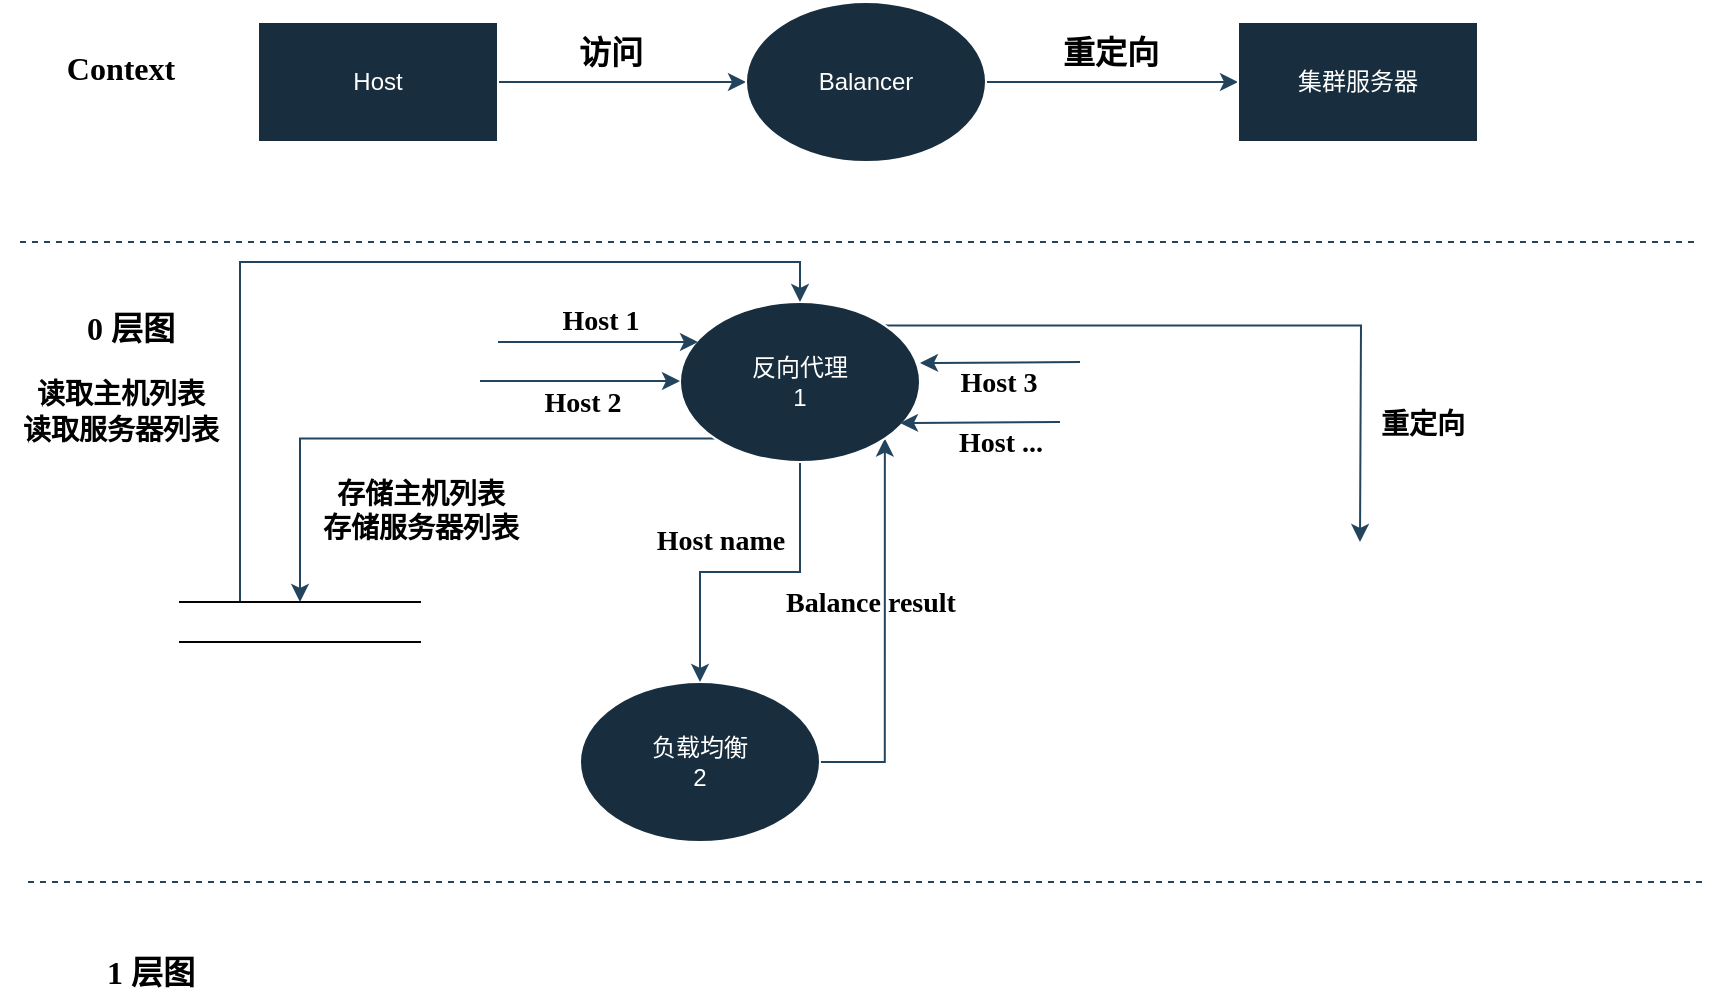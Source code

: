 <mxfile version="22.0.3" type="device">
  <diagram name="第 1 页" id="kg2yuIFy57GA_2jkeM_O">
    <mxGraphModel dx="1877" dy="638" grid="1" gridSize="10" guides="1" tooltips="1" connect="1" arrows="1" fold="1" page="1" pageScale="1" pageWidth="827" pageHeight="1169" background="#ffffff" math="0" shadow="0">
      <root>
        <mxCell id="0" />
        <mxCell id="1" parent="0" />
        <mxCell id="p3ZpDm4sVfm3foH51CbD-3" style="edgeStyle=orthogonalEdgeStyle;rounded=0;orthogonalLoop=1;jettySize=auto;html=1;exitX=1;exitY=0.5;exitDx=0;exitDy=0;entryX=0;entryY=0.5;entryDx=0;entryDy=0;labelBackgroundColor=none;strokeColor=#23445D;fontColor=default;" edge="1" parent="1" source="p3ZpDm4sVfm3foH51CbD-1">
          <mxGeometry relative="1" as="geometry">
            <mxPoint x="353" y="60" as="targetPoint" />
          </mxGeometry>
        </mxCell>
        <mxCell id="p3ZpDm4sVfm3foH51CbD-1" value="Host" style="rounded=0;whiteSpace=wrap;html=1;labelBackgroundColor=none;fillColor=#182E3E;strokeColor=#FFFFFF;fontColor=#FFFFFF;" vertex="1" parent="1">
          <mxGeometry x="109" y="30" width="120" height="60" as="geometry" />
        </mxCell>
        <mxCell id="p3ZpDm4sVfm3foH51CbD-6" style="edgeStyle=orthogonalEdgeStyle;rounded=0;orthogonalLoop=1;jettySize=auto;html=1;exitX=1;exitY=0.5;exitDx=0;exitDy=0;entryX=0;entryY=0.5;entryDx=0;entryDy=0;labelBackgroundColor=none;strokeColor=#23445D;fontColor=default;" edge="1" parent="1" source="p3ZpDm4sVfm3foH51CbD-4" target="p3ZpDm4sVfm3foH51CbD-5">
          <mxGeometry relative="1" as="geometry" />
        </mxCell>
        <mxCell id="p3ZpDm4sVfm3foH51CbD-4" value="Balancer" style="ellipse;whiteSpace=wrap;html=1;labelBackgroundColor=none;fillColor=#182E3E;strokeColor=#FFFFFF;fontColor=#FFFFFF;" vertex="1" parent="1">
          <mxGeometry x="353" y="20" width="120" height="80" as="geometry" />
        </mxCell>
        <mxCell id="p3ZpDm4sVfm3foH51CbD-5" value="集群服务器" style="rounded=0;whiteSpace=wrap;html=1;labelBackgroundColor=none;fillColor=#182E3E;strokeColor=#FFFFFF;fontColor=#FFFFFF;" vertex="1" parent="1">
          <mxGeometry x="599" y="30" width="120" height="60" as="geometry" />
        </mxCell>
        <mxCell id="p3ZpDm4sVfm3foH51CbD-8" value="访问" style="text;html=1;align=center;verticalAlign=middle;resizable=0;points=[];autosize=1;strokeColor=none;fillColor=none;labelBackgroundColor=none;fontColor=#000000;fontFamily=宋体;fontSize=16;fontStyle=1" vertex="1" parent="1">
          <mxGeometry x="255" y="30" width="60" height="30" as="geometry" />
        </mxCell>
        <mxCell id="p3ZpDm4sVfm3foH51CbD-9" value="重定向" style="text;html=1;align=center;verticalAlign=middle;resizable=0;points=[];autosize=1;strokeColor=none;fillColor=none;labelBackgroundColor=none;fontColor=#000000;fontFamily=宋体;fontSize=16;fontStyle=1" vertex="1" parent="1">
          <mxGeometry x="500" y="30" width="70" height="30" as="geometry" />
        </mxCell>
        <mxCell id="p3ZpDm4sVfm3foH51CbD-31" style="edgeStyle=orthogonalEdgeStyle;rounded=0;orthogonalLoop=1;jettySize=auto;html=1;exitX=1;exitY=0.5;exitDx=0;exitDy=0;entryX=1;entryY=1;entryDx=0;entryDy=0;labelBackgroundColor=none;strokeColor=#23445D;fontColor=default;" edge="1" parent="1" source="p3ZpDm4sVfm3foH51CbD-10" target="p3ZpDm4sVfm3foH51CbD-11">
          <mxGeometry relative="1" as="geometry" />
        </mxCell>
        <mxCell id="p3ZpDm4sVfm3foH51CbD-33" value="Balance result" style="edgeLabel;html=1;align=center;verticalAlign=middle;resizable=0;points=[];labelBackgroundColor=none;fontColor=#000000;fontFamily=宋体;fontSize=14;fontStyle=1" vertex="1" connectable="0" parent="p3ZpDm4sVfm3foH51CbD-31">
          <mxGeometry x="0.173" y="1" relative="1" as="geometry">
            <mxPoint x="-7" y="2" as="offset" />
          </mxGeometry>
        </mxCell>
        <mxCell id="p3ZpDm4sVfm3foH51CbD-10" value="负载均衡&lt;br&gt;2" style="ellipse;whiteSpace=wrap;html=1;labelBackgroundColor=none;fillColor=#182E3E;strokeColor=#FFFFFF;fontColor=#FFFFFF;" vertex="1" parent="1">
          <mxGeometry x="270" y="360" width="120" height="80" as="geometry" />
        </mxCell>
        <mxCell id="p3ZpDm4sVfm3foH51CbD-30" style="edgeStyle=orthogonalEdgeStyle;rounded=0;orthogonalLoop=1;jettySize=auto;html=1;exitX=0.5;exitY=1;exitDx=0;exitDy=0;entryX=0.5;entryY=0;entryDx=0;entryDy=0;labelBackgroundColor=none;strokeColor=#23445D;fontColor=default;" edge="1" parent="1" source="p3ZpDm4sVfm3foH51CbD-11" target="p3ZpDm4sVfm3foH51CbD-10">
          <mxGeometry relative="1" as="geometry" />
        </mxCell>
        <mxCell id="p3ZpDm4sVfm3foH51CbD-32" value="Host name" style="edgeLabel;html=1;align=center;verticalAlign=middle;resizable=0;points=[];labelBackgroundColor=none;fontColor=#000000;fontFamily=宋体;fontSize=14;fontStyle=1" vertex="1" connectable="0" parent="p3ZpDm4sVfm3foH51CbD-30">
          <mxGeometry x="-0.044" y="-1" relative="1" as="geometry">
            <mxPoint x="-19" y="-14" as="offset" />
          </mxGeometry>
        </mxCell>
        <mxCell id="p3ZpDm4sVfm3foH51CbD-34" style="edgeStyle=orthogonalEdgeStyle;rounded=0;orthogonalLoop=1;jettySize=auto;html=1;exitX=1;exitY=0;exitDx=0;exitDy=0;labelBackgroundColor=none;strokeColor=#23445D;fontColor=default;" edge="1" parent="1" source="p3ZpDm4sVfm3foH51CbD-11">
          <mxGeometry relative="1" as="geometry">
            <mxPoint x="660" y="290" as="targetPoint" />
          </mxGeometry>
        </mxCell>
        <mxCell id="p3ZpDm4sVfm3foH51CbD-35" value="重定向" style="edgeLabel;html=1;align=center;verticalAlign=middle;resizable=0;points=[];labelBackgroundColor=none;fontColor=#000000;fontFamily=宋体;fontSize=14;fontStyle=1" vertex="1" connectable="0" parent="p3ZpDm4sVfm3foH51CbD-34">
          <mxGeometry x="0.663" y="1" relative="1" as="geometry">
            <mxPoint x="29" as="offset" />
          </mxGeometry>
        </mxCell>
        <mxCell id="p3ZpDm4sVfm3foH51CbD-45" style="edgeStyle=orthogonalEdgeStyle;rounded=0;orthogonalLoop=1;jettySize=auto;html=1;exitX=0;exitY=1;exitDx=0;exitDy=0;entryX=0.5;entryY=0;entryDx=0;entryDy=0;strokeColor=#23445D;fontFamily=Helvetica;fontSize=12;fontColor=#FFFFFF;" edge="1" parent="1" source="p3ZpDm4sVfm3foH51CbD-11" target="p3ZpDm4sVfm3foH51CbD-44">
          <mxGeometry relative="1" as="geometry" />
        </mxCell>
        <mxCell id="p3ZpDm4sVfm3foH51CbD-11" value="反向代理&lt;br&gt;1" style="ellipse;whiteSpace=wrap;html=1;labelBackgroundColor=none;fillColor=#182E3E;strokeColor=#FFFFFF;fontColor=#FFFFFF;" vertex="1" parent="1">
          <mxGeometry x="320" y="170" width="120" height="80" as="geometry" />
        </mxCell>
        <mxCell id="p3ZpDm4sVfm3foH51CbD-12" value="" style="endArrow=none;dashed=1;html=1;rounded=0;labelBackgroundColor=none;strokeColor=#23445D;fontColor=default;" edge="1" parent="1">
          <mxGeometry width="50" height="50" relative="1" as="geometry">
            <mxPoint x="-10" y="140" as="sourcePoint" />
            <mxPoint x="830" y="140" as="targetPoint" />
            <Array as="points">
              <mxPoint x="390" y="140" />
            </Array>
          </mxGeometry>
        </mxCell>
        <mxCell id="p3ZpDm4sVfm3foH51CbD-13" value="Context" style="text;html=1;align=center;verticalAlign=middle;resizable=0;points=[];autosize=1;strokeColor=none;fillColor=none;labelBackgroundColor=none;fontColor=#000000;fontFamily=宋体;fontStyle=1;fontSize=16;" vertex="1" parent="1">
          <mxGeometry y="38" width="80" height="30" as="geometry" />
        </mxCell>
        <mxCell id="p3ZpDm4sVfm3foH51CbD-16" value="" style="endArrow=classic;html=1;rounded=0;labelBackgroundColor=none;strokeColor=#23445D;fontColor=default;" edge="1" parent="1">
          <mxGeometry relative="1" as="geometry">
            <mxPoint x="229" y="190" as="sourcePoint" />
            <mxPoint x="329" y="190" as="targetPoint" />
          </mxGeometry>
        </mxCell>
        <mxCell id="p3ZpDm4sVfm3foH51CbD-18" value="Host 1" style="edgeLabel;html=1;align=center;verticalAlign=middle;resizable=0;points=[];labelBackgroundColor=none;fontColor=#000000;fontFamily=宋体;fontSize=14;fontStyle=1" vertex="1" connectable="0" parent="p3ZpDm4sVfm3foH51CbD-16">
          <mxGeometry x="0.02" y="-2" relative="1" as="geometry">
            <mxPoint y="-12" as="offset" />
          </mxGeometry>
        </mxCell>
        <mxCell id="p3ZpDm4sVfm3foH51CbD-19" value="" style="endArrow=classic;html=1;rounded=0;labelBackgroundColor=none;strokeColor=#23445D;fontColor=default;" edge="1" parent="1">
          <mxGeometry relative="1" as="geometry">
            <mxPoint x="220" y="209.5" as="sourcePoint" />
            <mxPoint x="320" y="209.5" as="targetPoint" />
          </mxGeometry>
        </mxCell>
        <mxCell id="p3ZpDm4sVfm3foH51CbD-21" value="Host 2" style="edgeLabel;html=1;align=center;verticalAlign=middle;resizable=0;points=[];labelBackgroundColor=none;fontColor=#000000;fontFamily=宋体;fontSize=14;fontStyle=1" vertex="1" connectable="0" parent="p3ZpDm4sVfm3foH51CbD-19">
          <mxGeometry x="0.02" y="-2" relative="1" as="geometry">
            <mxPoint y="9" as="offset" />
          </mxGeometry>
        </mxCell>
        <mxCell id="p3ZpDm4sVfm3foH51CbD-22" value="" style="endArrow=classic;html=1;rounded=0;entryX=1;entryY=0.5;entryDx=0;entryDy=0;labelBackgroundColor=none;strokeColor=#23445D;fontColor=default;" edge="1" parent="1">
          <mxGeometry relative="1" as="geometry">
            <mxPoint x="520" y="200" as="sourcePoint" />
            <mxPoint x="440" y="200.5" as="targetPoint" />
          </mxGeometry>
        </mxCell>
        <mxCell id="p3ZpDm4sVfm3foH51CbD-24" value="Host 3" style="edgeLabel;html=1;align=center;verticalAlign=middle;resizable=0;points=[];labelBackgroundColor=none;fontColor=#000000;fontFamily=宋体;fontSize=14;fontStyle=1" vertex="1" connectable="0" parent="p3ZpDm4sVfm3foH51CbD-22">
          <mxGeometry x="0.02" y="-2" relative="1" as="geometry">
            <mxPoint y="12" as="offset" />
          </mxGeometry>
        </mxCell>
        <mxCell id="p3ZpDm4sVfm3foH51CbD-37" value="" style="endArrow=classic;html=1;rounded=0;entryX=1;entryY=0.5;entryDx=0;entryDy=0;labelBackgroundColor=none;strokeColor=#23445D;fontColor=default;" edge="1" parent="1">
          <mxGeometry relative="1" as="geometry">
            <mxPoint x="510" y="230" as="sourcePoint" />
            <mxPoint x="430" y="230.5" as="targetPoint" />
          </mxGeometry>
        </mxCell>
        <mxCell id="p3ZpDm4sVfm3foH51CbD-39" value="Host ..." style="edgeLabel;html=1;align=center;verticalAlign=middle;resizable=0;points=[];labelBackgroundColor=none;fontColor=#000000;fontFamily=宋体;fontSize=14;fontStyle=1" vertex="1" connectable="0" parent="p3ZpDm4sVfm3foH51CbD-37">
          <mxGeometry x="0.02" y="-2" relative="1" as="geometry">
            <mxPoint x="11" y="12" as="offset" />
          </mxGeometry>
        </mxCell>
        <mxCell id="p3ZpDm4sVfm3foH51CbD-40" value="&lt;span&gt;&lt;font style=&quot;font-size: 16px;&quot;&gt;0 层图&lt;/font&gt;&lt;/span&gt;" style="text;html=1;align=center;verticalAlign=middle;resizable=0;points=[];autosize=1;strokeColor=none;fillColor=none;fontColor=#000000;fontFamily=宋体;fontStyle=1" vertex="1" parent="1">
          <mxGeometry x="10" y="168" width="70" height="30" as="geometry" />
        </mxCell>
        <mxCell id="p3ZpDm4sVfm3foH51CbD-50" style="edgeStyle=orthogonalEdgeStyle;rounded=0;orthogonalLoop=1;jettySize=auto;html=1;exitX=0.25;exitY=0;exitDx=0;exitDy=0;entryX=0.5;entryY=0;entryDx=0;entryDy=0;strokeColor=#23445D;fontFamily=Helvetica;fontSize=12;fontColor=#FFFFFF;" edge="1" parent="1" source="p3ZpDm4sVfm3foH51CbD-44" target="p3ZpDm4sVfm3foH51CbD-11">
          <mxGeometry relative="1" as="geometry" />
        </mxCell>
        <mxCell id="p3ZpDm4sVfm3foH51CbD-44" value="" style="shape=partialRectangle;whiteSpace=wrap;html=1;left=0;right=0;fillColor=none;rounded=0;labelBackgroundColor=none;strokeColor=#030303;align=center;verticalAlign=middle;fontFamily=Helvetica;fontSize=12;fontColor=#FFFFFF;" vertex="1" parent="1">
          <mxGeometry x="70" y="320" width="120" height="20" as="geometry" />
        </mxCell>
        <mxCell id="p3ZpDm4sVfm3foH51CbD-47" value="&lt;font style=&quot;font-size: 14px;&quot;&gt;存储主机列表&lt;br&gt;存储服务器列表&lt;br&gt;&lt;/font&gt;" style="text;html=1;align=center;verticalAlign=middle;resizable=0;points=[];autosize=1;strokeColor=none;fillColor=none;fontSize=14;fontFamily=宋体;fontColor=#000000;fontStyle=1" vertex="1" parent="1">
          <mxGeometry x="130" y="250" width="120" height="50" as="geometry" />
        </mxCell>
        <mxCell id="p3ZpDm4sVfm3foH51CbD-48" value="" style="endArrow=none;dashed=1;html=1;rounded=0;labelBackgroundColor=none;strokeColor=#23445D;fontColor=default;" edge="1" parent="1">
          <mxGeometry width="50" height="50" relative="1" as="geometry">
            <mxPoint x="-6" y="460" as="sourcePoint" />
            <mxPoint x="834" y="460" as="targetPoint" />
            <Array as="points">
              <mxPoint x="394" y="460" />
            </Array>
          </mxGeometry>
        </mxCell>
        <mxCell id="p3ZpDm4sVfm3foH51CbD-49" value="&lt;span&gt;&lt;font style=&quot;font-size: 16px;&quot;&gt;1 层图&lt;/font&gt;&lt;/span&gt;" style="text;html=1;align=center;verticalAlign=middle;resizable=0;points=[];autosize=1;strokeColor=none;fillColor=none;fontColor=#000000;fontFamily=宋体;fontStyle=1" vertex="1" parent="1">
          <mxGeometry x="20" y="490" width="70" height="30" as="geometry" />
        </mxCell>
        <mxCell id="p3ZpDm4sVfm3foH51CbD-51" value="&lt;b style=&quot;font-size: 14px;&quot;&gt;&lt;font style=&quot;font-size: 14px;&quot; face=&quot;宋体&quot;&gt;读取主机列表&lt;br&gt;读取服务器列表&lt;/font&gt;&lt;/b&gt;" style="text;html=1;align=center;verticalAlign=middle;resizable=0;points=[];autosize=1;strokeColor=none;fillColor=none;fontSize=12;fontFamily=Helvetica;fontColor=#000000;" vertex="1" parent="1">
          <mxGeometry x="-20" y="200" width="120" height="50" as="geometry" />
        </mxCell>
      </root>
    </mxGraphModel>
  </diagram>
</mxfile>
